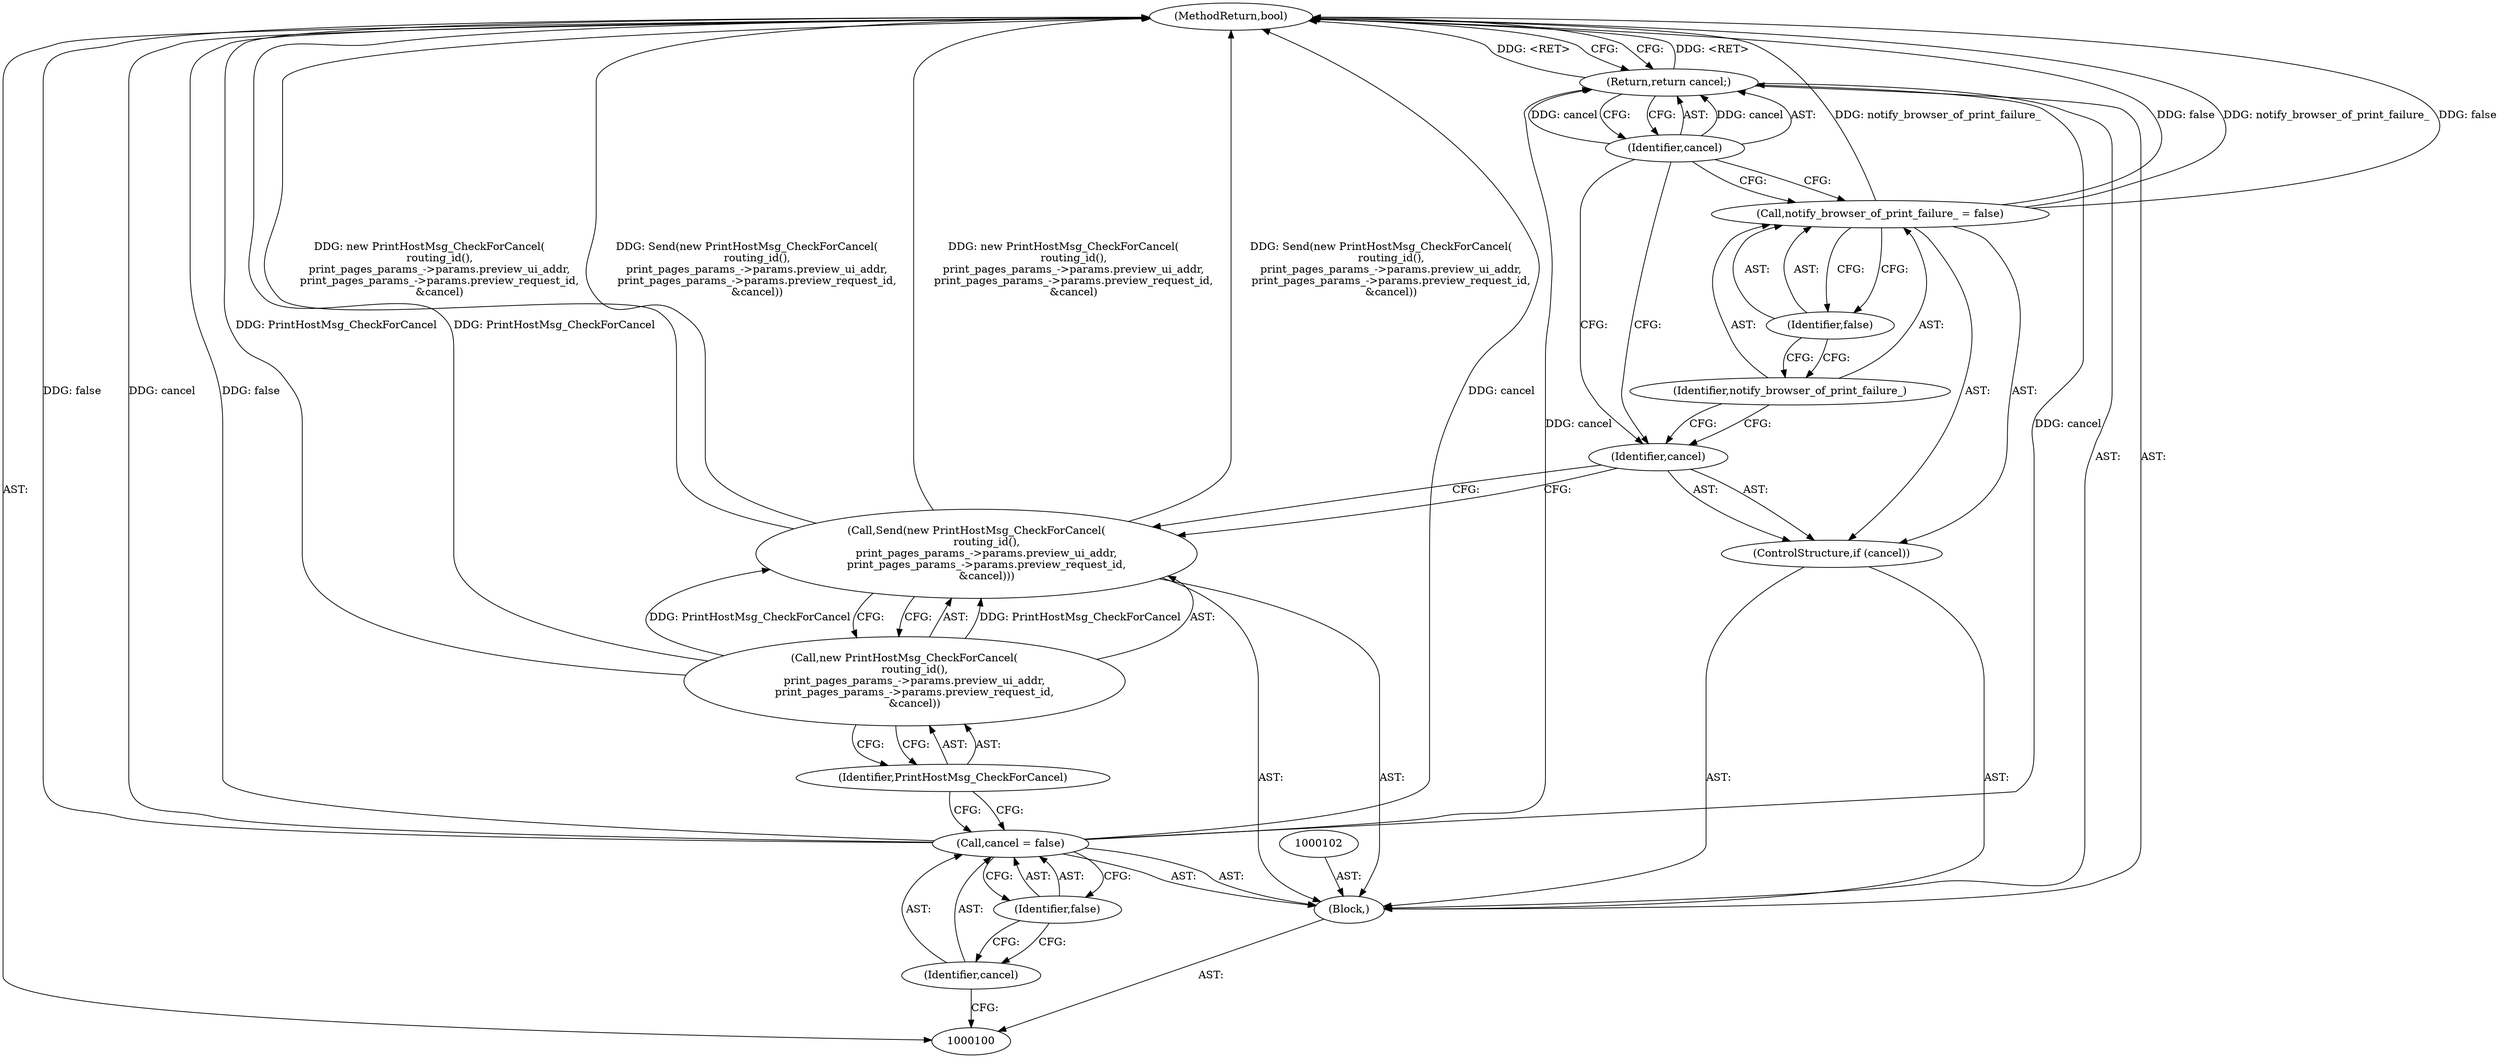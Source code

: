 digraph "1_Chrome_116d0963cadfbf55ef2ec3d13781987c4d80517a_36" {
"1000116" [label="(MethodReturn,bool)"];
"1000101" [label="(Block,)"];
"1000115" [label="(Identifier,cancel)"];
"1000114" [label="(Return,return cancel;)"];
"1000105" [label="(Identifier,false)"];
"1000103" [label="(Call,cancel = false)"];
"1000104" [label="(Identifier,cancel)"];
"1000108" [label="(Identifier,PrintHostMsg_CheckForCancel)"];
"1000106" [label="(Call,Send(new PrintHostMsg_CheckForCancel(\n      routing_id(),\n      print_pages_params_->params.preview_ui_addr,\n      print_pages_params_->params.preview_request_id,\n      &cancel)))"];
"1000107" [label="(Call,new PrintHostMsg_CheckForCancel(\n      routing_id(),\n      print_pages_params_->params.preview_ui_addr,\n      print_pages_params_->params.preview_request_id,\n      &cancel))"];
"1000109" [label="(ControlStructure,if (cancel))"];
"1000110" [label="(Identifier,cancel)"];
"1000113" [label="(Identifier,false)"];
"1000111" [label="(Call,notify_browser_of_print_failure_ = false)"];
"1000112" [label="(Identifier,notify_browser_of_print_failure_)"];
"1000116" -> "1000100"  [label="AST: "];
"1000116" -> "1000114"  [label="CFG: "];
"1000107" -> "1000116"  [label="DDG: PrintHostMsg_CheckForCancel"];
"1000106" -> "1000116"  [label="DDG: new PrintHostMsg_CheckForCancel(\n      routing_id(),\n      print_pages_params_->params.preview_ui_addr,\n      print_pages_params_->params.preview_request_id,\n      &cancel)"];
"1000106" -> "1000116"  [label="DDG: Send(new PrintHostMsg_CheckForCancel(\n      routing_id(),\n      print_pages_params_->params.preview_ui_addr,\n      print_pages_params_->params.preview_request_id,\n      &cancel))"];
"1000103" -> "1000116"  [label="DDG: cancel"];
"1000103" -> "1000116"  [label="DDG: false"];
"1000111" -> "1000116"  [label="DDG: notify_browser_of_print_failure_"];
"1000111" -> "1000116"  [label="DDG: false"];
"1000114" -> "1000116"  [label="DDG: <RET>"];
"1000101" -> "1000100"  [label="AST: "];
"1000102" -> "1000101"  [label="AST: "];
"1000103" -> "1000101"  [label="AST: "];
"1000106" -> "1000101"  [label="AST: "];
"1000109" -> "1000101"  [label="AST: "];
"1000114" -> "1000101"  [label="AST: "];
"1000115" -> "1000114"  [label="AST: "];
"1000115" -> "1000111"  [label="CFG: "];
"1000115" -> "1000110"  [label="CFG: "];
"1000114" -> "1000115"  [label="CFG: "];
"1000115" -> "1000114"  [label="DDG: cancel"];
"1000114" -> "1000101"  [label="AST: "];
"1000114" -> "1000115"  [label="CFG: "];
"1000115" -> "1000114"  [label="AST: "];
"1000116" -> "1000114"  [label="CFG: "];
"1000114" -> "1000116"  [label="DDG: <RET>"];
"1000115" -> "1000114"  [label="DDG: cancel"];
"1000103" -> "1000114"  [label="DDG: cancel"];
"1000105" -> "1000103"  [label="AST: "];
"1000105" -> "1000104"  [label="CFG: "];
"1000103" -> "1000105"  [label="CFG: "];
"1000103" -> "1000101"  [label="AST: "];
"1000103" -> "1000105"  [label="CFG: "];
"1000104" -> "1000103"  [label="AST: "];
"1000105" -> "1000103"  [label="AST: "];
"1000108" -> "1000103"  [label="CFG: "];
"1000103" -> "1000116"  [label="DDG: cancel"];
"1000103" -> "1000116"  [label="DDG: false"];
"1000103" -> "1000114"  [label="DDG: cancel"];
"1000104" -> "1000103"  [label="AST: "];
"1000104" -> "1000100"  [label="CFG: "];
"1000105" -> "1000104"  [label="CFG: "];
"1000108" -> "1000107"  [label="AST: "];
"1000108" -> "1000103"  [label="CFG: "];
"1000107" -> "1000108"  [label="CFG: "];
"1000106" -> "1000101"  [label="AST: "];
"1000106" -> "1000107"  [label="CFG: "];
"1000107" -> "1000106"  [label="AST: "];
"1000110" -> "1000106"  [label="CFG: "];
"1000106" -> "1000116"  [label="DDG: new PrintHostMsg_CheckForCancel(\n      routing_id(),\n      print_pages_params_->params.preview_ui_addr,\n      print_pages_params_->params.preview_request_id,\n      &cancel)"];
"1000106" -> "1000116"  [label="DDG: Send(new PrintHostMsg_CheckForCancel(\n      routing_id(),\n      print_pages_params_->params.preview_ui_addr,\n      print_pages_params_->params.preview_request_id,\n      &cancel))"];
"1000107" -> "1000106"  [label="DDG: PrintHostMsg_CheckForCancel"];
"1000107" -> "1000106"  [label="AST: "];
"1000107" -> "1000108"  [label="CFG: "];
"1000108" -> "1000107"  [label="AST: "];
"1000106" -> "1000107"  [label="CFG: "];
"1000107" -> "1000116"  [label="DDG: PrintHostMsg_CheckForCancel"];
"1000107" -> "1000106"  [label="DDG: PrintHostMsg_CheckForCancel"];
"1000109" -> "1000101"  [label="AST: "];
"1000110" -> "1000109"  [label="AST: "];
"1000111" -> "1000109"  [label="AST: "];
"1000110" -> "1000109"  [label="AST: "];
"1000110" -> "1000106"  [label="CFG: "];
"1000112" -> "1000110"  [label="CFG: "];
"1000115" -> "1000110"  [label="CFG: "];
"1000113" -> "1000111"  [label="AST: "];
"1000113" -> "1000112"  [label="CFG: "];
"1000111" -> "1000113"  [label="CFG: "];
"1000111" -> "1000109"  [label="AST: "];
"1000111" -> "1000113"  [label="CFG: "];
"1000112" -> "1000111"  [label="AST: "];
"1000113" -> "1000111"  [label="AST: "];
"1000115" -> "1000111"  [label="CFG: "];
"1000111" -> "1000116"  [label="DDG: notify_browser_of_print_failure_"];
"1000111" -> "1000116"  [label="DDG: false"];
"1000112" -> "1000111"  [label="AST: "];
"1000112" -> "1000110"  [label="CFG: "];
"1000113" -> "1000112"  [label="CFG: "];
}
